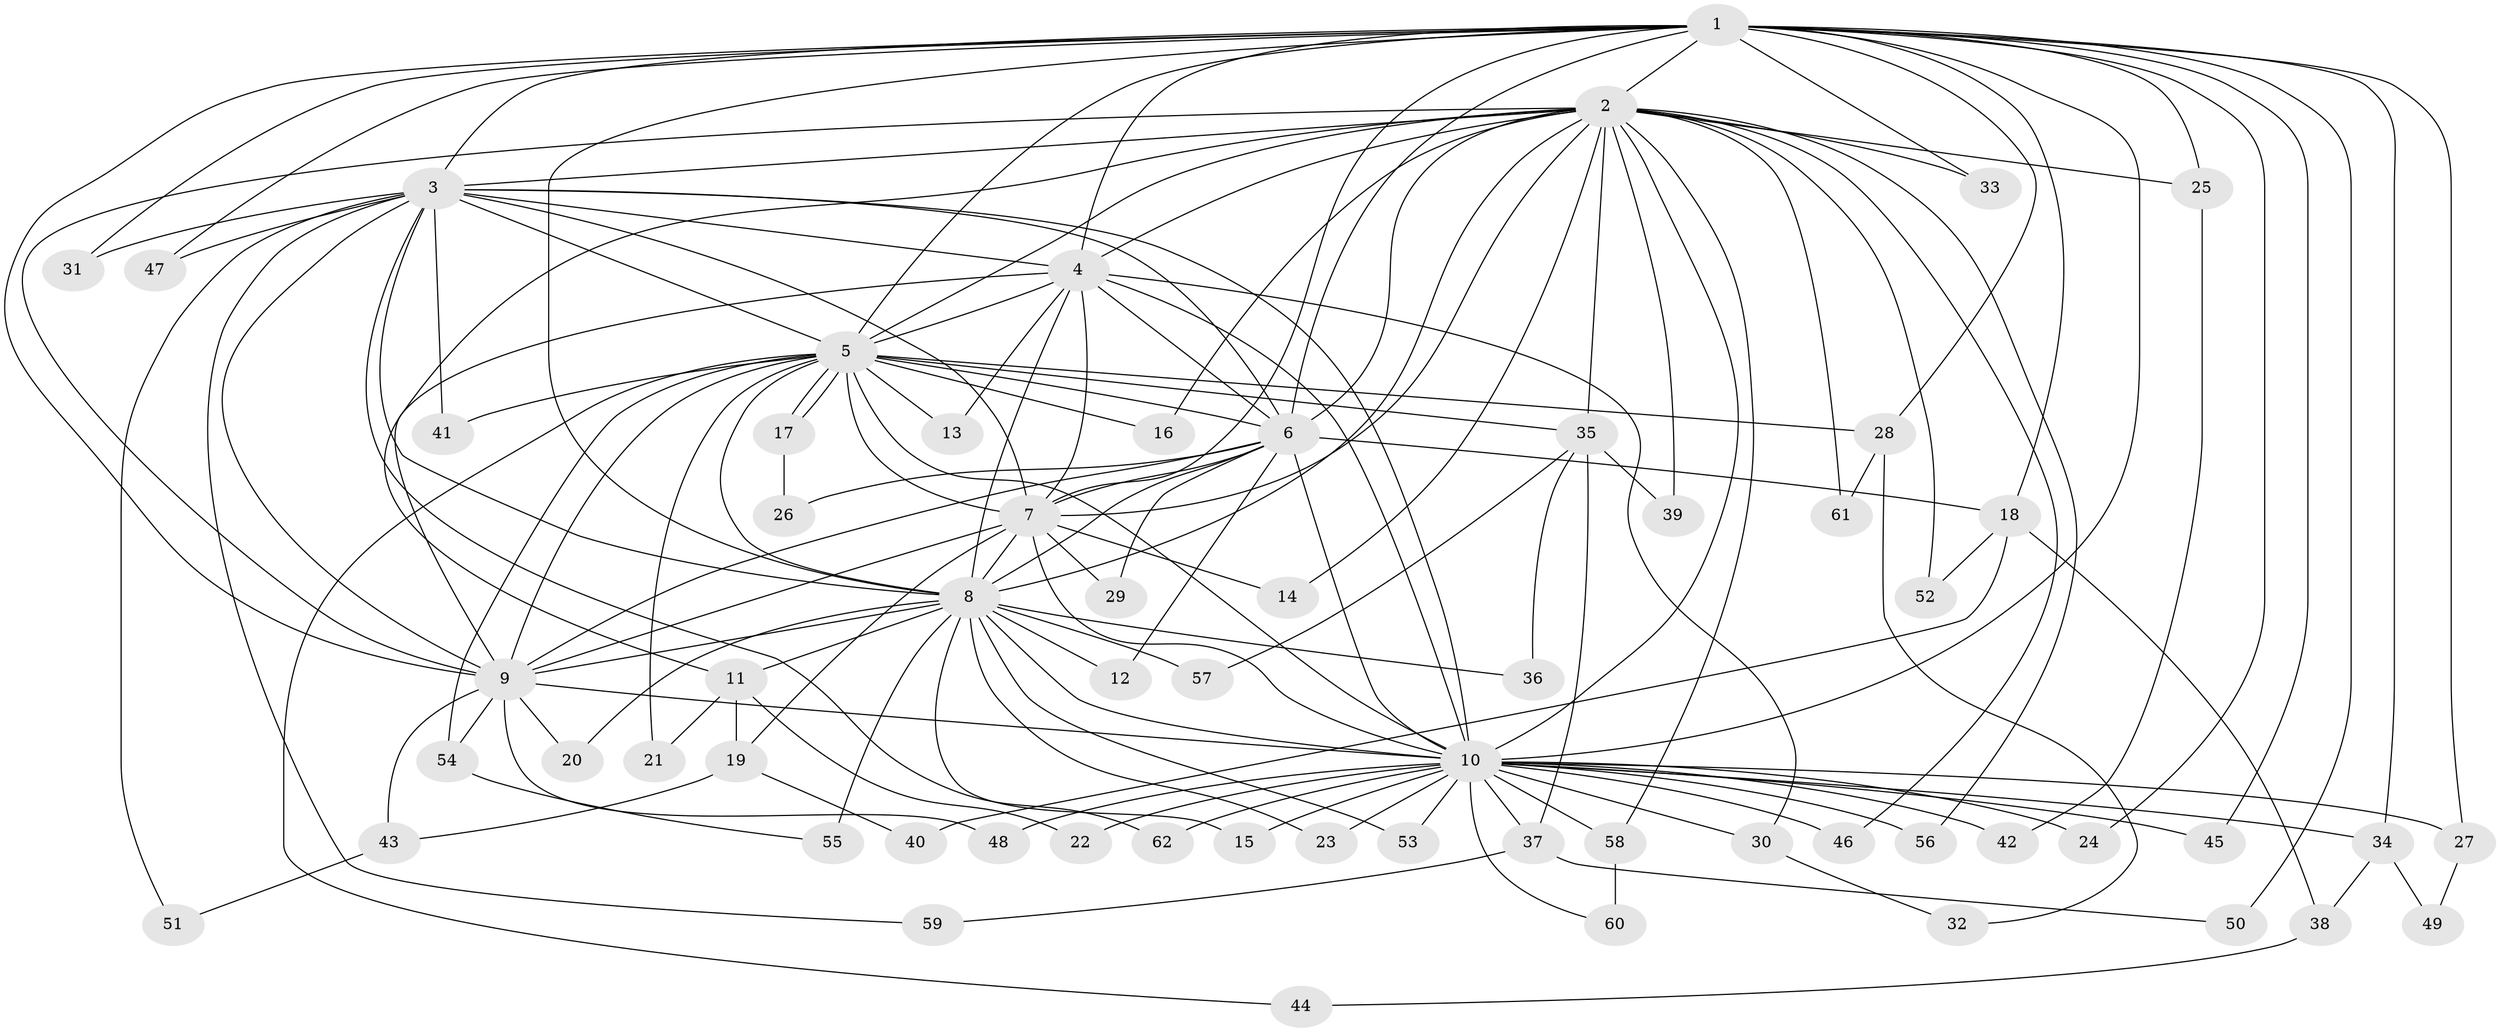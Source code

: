 // coarse degree distribution, {25: 0.022222222222222223, 16: 0.044444444444444446, 6: 0.044444444444444446, 13: 0.022222222222222223, 9: 0.022222222222222223, 5: 0.06666666666666667, 2: 0.5555555555555556, 4: 0.044444444444444446, 3: 0.15555555555555556, 1: 0.022222222222222223}
// Generated by graph-tools (version 1.1) at 2025/49/03/04/25 22:49:45]
// undirected, 62 vertices, 149 edges
graph export_dot {
  node [color=gray90,style=filled];
  1;
  2;
  3;
  4;
  5;
  6;
  7;
  8;
  9;
  10;
  11;
  12;
  13;
  14;
  15;
  16;
  17;
  18;
  19;
  20;
  21;
  22;
  23;
  24;
  25;
  26;
  27;
  28;
  29;
  30;
  31;
  32;
  33;
  34;
  35;
  36;
  37;
  38;
  39;
  40;
  41;
  42;
  43;
  44;
  45;
  46;
  47;
  48;
  49;
  50;
  51;
  52;
  53;
  54;
  55;
  56;
  57;
  58;
  59;
  60;
  61;
  62;
  1 -- 2;
  1 -- 3;
  1 -- 4;
  1 -- 5;
  1 -- 6;
  1 -- 7;
  1 -- 8;
  1 -- 9;
  1 -- 10;
  1 -- 18;
  1 -- 24;
  1 -- 25;
  1 -- 27;
  1 -- 28;
  1 -- 31;
  1 -- 33;
  1 -- 34;
  1 -- 45;
  1 -- 47;
  1 -- 50;
  2 -- 3;
  2 -- 4;
  2 -- 5;
  2 -- 6;
  2 -- 7;
  2 -- 8;
  2 -- 9;
  2 -- 10;
  2 -- 11;
  2 -- 14;
  2 -- 16;
  2 -- 25;
  2 -- 33;
  2 -- 35;
  2 -- 39;
  2 -- 46;
  2 -- 52;
  2 -- 56;
  2 -- 58;
  2 -- 61;
  3 -- 4;
  3 -- 5;
  3 -- 6;
  3 -- 7;
  3 -- 8;
  3 -- 9;
  3 -- 10;
  3 -- 31;
  3 -- 41;
  3 -- 47;
  3 -- 51;
  3 -- 59;
  3 -- 62;
  4 -- 5;
  4 -- 6;
  4 -- 7;
  4 -- 8;
  4 -- 9;
  4 -- 10;
  4 -- 13;
  4 -- 30;
  5 -- 6;
  5 -- 7;
  5 -- 8;
  5 -- 9;
  5 -- 10;
  5 -- 13;
  5 -- 16;
  5 -- 17;
  5 -- 17;
  5 -- 21;
  5 -- 28;
  5 -- 35;
  5 -- 41;
  5 -- 44;
  5 -- 54;
  6 -- 7;
  6 -- 8;
  6 -- 9;
  6 -- 10;
  6 -- 12;
  6 -- 18;
  6 -- 26;
  6 -- 29;
  7 -- 8;
  7 -- 9;
  7 -- 10;
  7 -- 14;
  7 -- 19;
  7 -- 29;
  8 -- 9;
  8 -- 10;
  8 -- 11;
  8 -- 12;
  8 -- 15;
  8 -- 20;
  8 -- 23;
  8 -- 36;
  8 -- 53;
  8 -- 55;
  8 -- 57;
  9 -- 10;
  9 -- 20;
  9 -- 43;
  9 -- 48;
  9 -- 54;
  10 -- 15;
  10 -- 22;
  10 -- 23;
  10 -- 24;
  10 -- 27;
  10 -- 30;
  10 -- 34;
  10 -- 37;
  10 -- 42;
  10 -- 45;
  10 -- 46;
  10 -- 48;
  10 -- 53;
  10 -- 56;
  10 -- 58;
  10 -- 60;
  10 -- 62;
  11 -- 19;
  11 -- 21;
  11 -- 22;
  17 -- 26;
  18 -- 38;
  18 -- 40;
  18 -- 52;
  19 -- 40;
  19 -- 43;
  25 -- 42;
  27 -- 49;
  28 -- 32;
  28 -- 61;
  30 -- 32;
  34 -- 38;
  34 -- 49;
  35 -- 36;
  35 -- 37;
  35 -- 39;
  35 -- 57;
  37 -- 50;
  37 -- 59;
  38 -- 44;
  43 -- 51;
  54 -- 55;
  58 -- 60;
}
